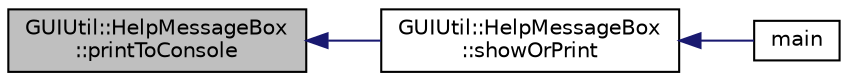 digraph "GUIUtil::HelpMessageBox::printToConsole"
{
  edge [fontname="Helvetica",fontsize="10",labelfontname="Helvetica",labelfontsize="10"];
  node [fontname="Helvetica",fontsize="10",shape=record];
  rankdir="LR";
  Node6 [label="GUIUtil::HelpMessageBox\l::printToConsole",height=0.2,width=0.4,color="black", fillcolor="grey75", style="filled", fontcolor="black"];
  Node6 -> Node7 [dir="back",color="midnightblue",fontsize="10",style="solid",fontname="Helvetica"];
  Node7 [label="GUIUtil::HelpMessageBox\l::showOrPrint",height=0.2,width=0.4,color="black", fillcolor="white", style="filled",URL="$d8/da6/class_g_u_i_util_1_1_help_message_box.html#a6302786b8f88ca0980047262940b144e",tooltip="Show message box or print help message to standard output, based on operating system. "];
  Node7 -> Node8 [dir="back",color="midnightblue",fontsize="10",style="solid",fontname="Helvetica"];
  Node8 [label="main",height=0.2,width=0.4,color="black", fillcolor="white", style="filled",URL="$d5/d2d/ion_8cpp.html#a0ddf1224851353fc92bfbff6f499fa97"];
}
